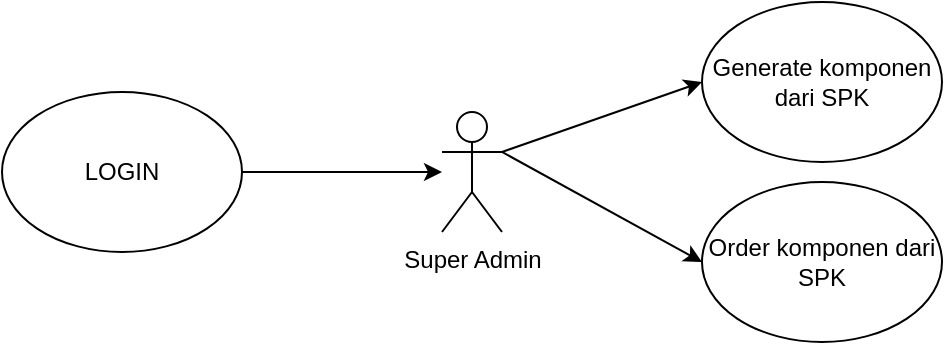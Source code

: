 <mxfile version="20.7.4" type="device"><diagram id="v9p2jRUyiB-Fv9qgJQm2" name="Page-1"><mxGraphModel dx="880" dy="542" grid="1" gridSize="10" guides="1" tooltips="1" connect="1" arrows="1" fold="1" page="1" pageScale="1" pageWidth="1169" pageHeight="827" math="0" shadow="0"><root><mxCell id="0"/><mxCell id="1" parent="0"/><mxCell id="6IW48aArQ0DOMqFarcsY-3" style="edgeStyle=orthogonalEdgeStyle;rounded=0;orthogonalLoop=1;jettySize=auto;html=1;" parent="1" source="6IW48aArQ0DOMqFarcsY-1" target="6IW48aArQ0DOMqFarcsY-2" edge="1"><mxGeometry relative="1" as="geometry"/></mxCell><mxCell id="6IW48aArQ0DOMqFarcsY-1" value="LOGIN" style="ellipse;whiteSpace=wrap;html=1;" parent="1" vertex="1"><mxGeometry x="200" y="280" width="120" height="80" as="geometry"/></mxCell><mxCell id="6IW48aArQ0DOMqFarcsY-2" value="Super Admin" style="shape=umlActor;verticalLabelPosition=bottom;verticalAlign=top;html=1;outlineConnect=0;" parent="1" vertex="1"><mxGeometry x="420" y="290" width="30" height="60" as="geometry"/></mxCell><mxCell id="6IW48aArQ0DOMqFarcsY-9" value="Generate komponen dari SPK" style="ellipse;whiteSpace=wrap;html=1;" parent="1" vertex="1"><mxGeometry x="550" y="235" width="120" height="80" as="geometry"/></mxCell><mxCell id="6IW48aArQ0DOMqFarcsY-11" value="Order komponen dari SPK" style="ellipse;whiteSpace=wrap;html=1;" parent="1" vertex="1"><mxGeometry x="550" y="325" width="120" height="80" as="geometry"/></mxCell><mxCell id="6IW48aArQ0DOMqFarcsY-17" value="" style="endArrow=classic;html=1;rounded=0;entryX=0;entryY=0.5;entryDx=0;entryDy=0;exitX=1;exitY=0.333;exitDx=0;exitDy=0;exitPerimeter=0;" parent="1" source="6IW48aArQ0DOMqFarcsY-2" target="6IW48aArQ0DOMqFarcsY-9" edge="1"><mxGeometry width="50" height="50" relative="1" as="geometry"><mxPoint x="460" y="320" as="sourcePoint"/><mxPoint x="572" y="375" as="targetPoint"/></mxGeometry></mxCell><mxCell id="6IW48aArQ0DOMqFarcsY-18" value="" style="endArrow=classic;html=1;rounded=0;entryX=0;entryY=0.5;entryDx=0;entryDy=0;exitX=1;exitY=0.333;exitDx=0;exitDy=0;exitPerimeter=0;" parent="1" source="6IW48aArQ0DOMqFarcsY-2" target="6IW48aArQ0DOMqFarcsY-11" edge="1"><mxGeometry width="50" height="50" relative="1" as="geometry"><mxPoint x="460" y="320" as="sourcePoint"/><mxPoint x="572.0" y="465" as="targetPoint"/></mxGeometry></mxCell></root></mxGraphModel></diagram></mxfile>